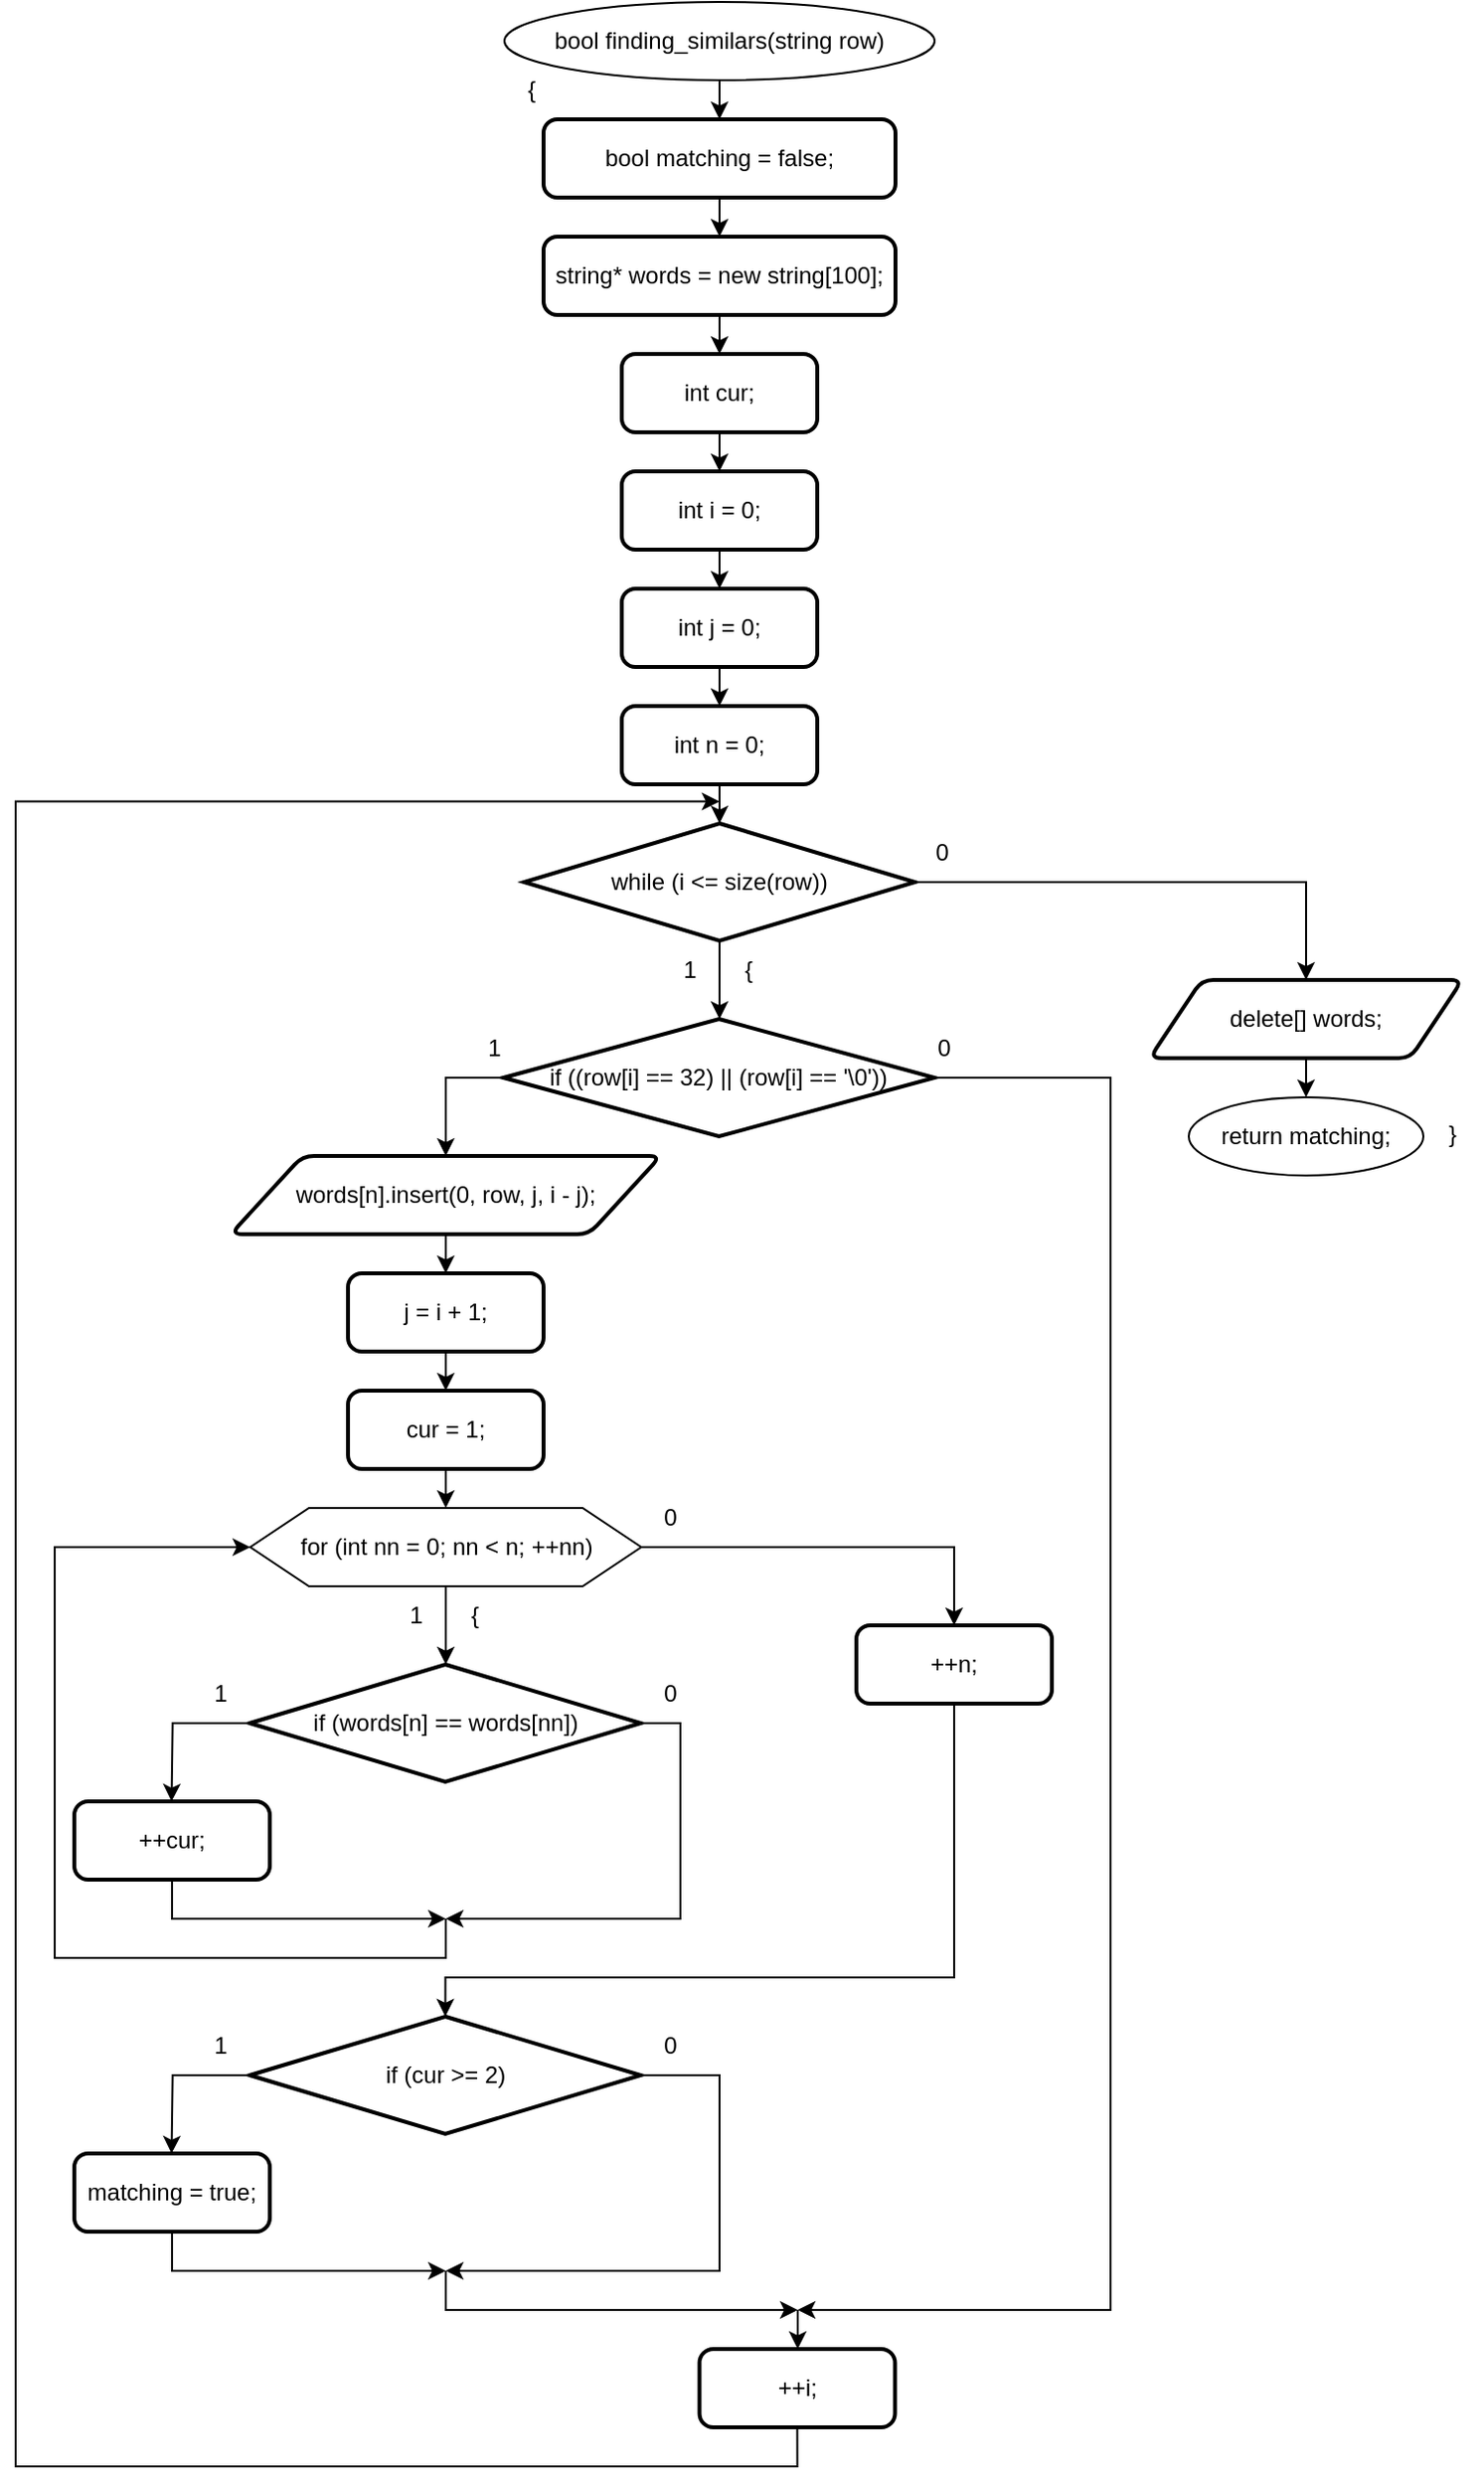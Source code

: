 <mxfile version="23.1.5" type="device">
  <diagram name="Страница — 1" id="hWGT4BdKTBJzE0HorKUL">
    <mxGraphModel dx="1095" dy="1285" grid="1" gridSize="10" guides="1" tooltips="1" connect="1" arrows="1" fold="1" page="1" pageScale="1" pageWidth="827" pageHeight="1169" math="0" shadow="0">
      <root>
        <mxCell id="0" />
        <mxCell id="1" parent="0" />
        <mxCell id="x2tvGu-vx3yb6WhZjUYL-2" style="edgeStyle=orthogonalEdgeStyle;rounded=0;orthogonalLoop=1;jettySize=auto;html=1;exitX=0.5;exitY=1;exitDx=0;exitDy=0;" edge="1" parent="1" source="x2tvGu-vx3yb6WhZjUYL-1" target="x2tvGu-vx3yb6WhZjUYL-3">
          <mxGeometry relative="1" as="geometry">
            <mxPoint x="380" y="100" as="targetPoint" />
          </mxGeometry>
        </mxCell>
        <mxCell id="x2tvGu-vx3yb6WhZjUYL-1" value="bool finding_similars(string row)" style="ellipse;whiteSpace=wrap;html=1;" vertex="1" parent="1">
          <mxGeometry x="270" y="20" width="220" height="40" as="geometry" />
        </mxCell>
        <mxCell id="x2tvGu-vx3yb6WhZjUYL-5" value="" style="edgeStyle=orthogonalEdgeStyle;rounded=0;orthogonalLoop=1;jettySize=auto;html=1;" edge="1" parent="1" source="x2tvGu-vx3yb6WhZjUYL-3" target="x2tvGu-vx3yb6WhZjUYL-4">
          <mxGeometry relative="1" as="geometry" />
        </mxCell>
        <mxCell id="x2tvGu-vx3yb6WhZjUYL-3" value="bool matching = false;" style="rounded=1;whiteSpace=wrap;html=1;absoluteArcSize=1;arcSize=14;strokeWidth=2;" vertex="1" parent="1">
          <mxGeometry x="290" y="80" width="180" height="40" as="geometry" />
        </mxCell>
        <mxCell id="x2tvGu-vx3yb6WhZjUYL-6" style="edgeStyle=orthogonalEdgeStyle;rounded=0;orthogonalLoop=1;jettySize=auto;html=1;exitX=0.5;exitY=1;exitDx=0;exitDy=0;" edge="1" parent="1" source="x2tvGu-vx3yb6WhZjUYL-4" target="x2tvGu-vx3yb6WhZjUYL-9">
          <mxGeometry relative="1" as="geometry">
            <mxPoint x="380" y="220" as="targetPoint" />
          </mxGeometry>
        </mxCell>
        <mxCell id="x2tvGu-vx3yb6WhZjUYL-4" value="string* words = new string[100];" style="rounded=1;whiteSpace=wrap;html=1;absoluteArcSize=1;arcSize=14;strokeWidth=2;" vertex="1" parent="1">
          <mxGeometry x="290" y="140" width="180" height="40" as="geometry" />
        </mxCell>
        <mxCell id="x2tvGu-vx3yb6WhZjUYL-10" style="edgeStyle=orthogonalEdgeStyle;rounded=0;orthogonalLoop=1;jettySize=auto;html=1;exitX=0.5;exitY=1;exitDx=0;exitDy=0;" edge="1" parent="1" source="x2tvGu-vx3yb6WhZjUYL-9" target="x2tvGu-vx3yb6WhZjUYL-11">
          <mxGeometry relative="1" as="geometry">
            <mxPoint x="380" y="270" as="targetPoint" />
          </mxGeometry>
        </mxCell>
        <mxCell id="x2tvGu-vx3yb6WhZjUYL-9" value="int cur;" style="rounded=1;whiteSpace=wrap;html=1;absoluteArcSize=1;arcSize=14;strokeWidth=2;" vertex="1" parent="1">
          <mxGeometry x="330" y="200" width="100" height="40" as="geometry" />
        </mxCell>
        <mxCell id="x2tvGu-vx3yb6WhZjUYL-12" style="edgeStyle=orthogonalEdgeStyle;rounded=0;orthogonalLoop=1;jettySize=auto;html=1;exitX=0.5;exitY=1;exitDx=0;exitDy=0;" edge="1" parent="1" source="x2tvGu-vx3yb6WhZjUYL-11" target="x2tvGu-vx3yb6WhZjUYL-13">
          <mxGeometry relative="1" as="geometry">
            <mxPoint x="380" y="340" as="targetPoint" />
          </mxGeometry>
        </mxCell>
        <mxCell id="x2tvGu-vx3yb6WhZjUYL-11" value="int i = 0;" style="rounded=1;whiteSpace=wrap;html=1;absoluteArcSize=1;arcSize=14;strokeWidth=2;" vertex="1" parent="1">
          <mxGeometry x="330" y="260" width="100" height="40" as="geometry" />
        </mxCell>
        <mxCell id="x2tvGu-vx3yb6WhZjUYL-14" style="edgeStyle=orthogonalEdgeStyle;rounded=0;orthogonalLoop=1;jettySize=auto;html=1;exitX=0.5;exitY=1;exitDx=0;exitDy=0;" edge="1" parent="1" source="x2tvGu-vx3yb6WhZjUYL-13" target="x2tvGu-vx3yb6WhZjUYL-15">
          <mxGeometry relative="1" as="geometry">
            <mxPoint x="380" y="400" as="targetPoint" />
          </mxGeometry>
        </mxCell>
        <mxCell id="x2tvGu-vx3yb6WhZjUYL-13" value="int j = 0;" style="rounded=1;whiteSpace=wrap;html=1;absoluteArcSize=1;arcSize=14;strokeWidth=2;" vertex="1" parent="1">
          <mxGeometry x="330" y="320" width="100" height="40" as="geometry" />
        </mxCell>
        <mxCell id="x2tvGu-vx3yb6WhZjUYL-16" style="edgeStyle=orthogonalEdgeStyle;rounded=0;orthogonalLoop=1;jettySize=auto;html=1;exitX=0.5;exitY=1;exitDx=0;exitDy=0;" edge="1" parent="1" source="x2tvGu-vx3yb6WhZjUYL-15">
          <mxGeometry relative="1" as="geometry">
            <mxPoint x="380" y="440" as="targetPoint" />
          </mxGeometry>
        </mxCell>
        <mxCell id="x2tvGu-vx3yb6WhZjUYL-15" value="int n = 0;" style="rounded=1;whiteSpace=wrap;html=1;absoluteArcSize=1;arcSize=14;strokeWidth=2;" vertex="1" parent="1">
          <mxGeometry x="330" y="380" width="100" height="40" as="geometry" />
        </mxCell>
        <mxCell id="x2tvGu-vx3yb6WhZjUYL-17" style="edgeStyle=orthogonalEdgeStyle;rounded=0;orthogonalLoop=1;jettySize=auto;html=1;exitX=1;exitY=0.5;exitDx=0;exitDy=0;exitPerimeter=0;" edge="1" source="x2tvGu-vx3yb6WhZjUYL-19" parent="1" target="x2tvGu-vx3yb6WhZjUYL-62">
          <mxGeometry relative="1" as="geometry">
            <mxPoint x="680" y="540" as="targetPoint" />
            <Array as="points">
              <mxPoint x="680" y="470" />
              <mxPoint x="680" y="540" />
            </Array>
          </mxGeometry>
        </mxCell>
        <mxCell id="x2tvGu-vx3yb6WhZjUYL-18" style="edgeStyle=orthogonalEdgeStyle;rounded=0;orthogonalLoop=1;jettySize=auto;html=1;exitX=0.5;exitY=1;exitDx=0;exitDy=0;exitPerimeter=0;" edge="1" source="x2tvGu-vx3yb6WhZjUYL-19" parent="1">
          <mxGeometry relative="1" as="geometry">
            <mxPoint x="380" y="540" as="targetPoint" />
          </mxGeometry>
        </mxCell>
        <mxCell id="x2tvGu-vx3yb6WhZjUYL-19" value="while (i &amp;lt;= size(row))" style="strokeWidth=2;html=1;shape=mxgraph.flowchart.decision;whiteSpace=wrap;" vertex="1" parent="1">
          <mxGeometry x="280" y="440" width="200" height="60" as="geometry" />
        </mxCell>
        <mxCell id="x2tvGu-vx3yb6WhZjUYL-20" value="1" style="text;html=1;strokeColor=none;fillColor=none;align=center;verticalAlign=middle;whiteSpace=wrap;rounded=0;" vertex="1" parent="1">
          <mxGeometry x="350" y="500" width="30" height="30" as="geometry" />
        </mxCell>
        <mxCell id="x2tvGu-vx3yb6WhZjUYL-21" value="0" style="text;html=1;strokeColor=none;fillColor=none;align=center;verticalAlign=middle;whiteSpace=wrap;rounded=0;" vertex="1" parent="1">
          <mxGeometry x="479.29" y="440" width="30" height="30" as="geometry" />
        </mxCell>
        <mxCell id="x2tvGu-vx3yb6WhZjUYL-22" value="{" style="text;html=1;strokeColor=none;fillColor=none;align=center;verticalAlign=middle;whiteSpace=wrap;rounded=0;" vertex="1" parent="1">
          <mxGeometry x="380" y="500" width="30" height="30" as="geometry" />
        </mxCell>
        <mxCell id="x2tvGu-vx3yb6WhZjUYL-24" style="edgeStyle=orthogonalEdgeStyle;rounded=0;orthogonalLoop=1;jettySize=auto;html=1;exitX=0.5;exitY=1;exitDx=0;exitDy=0;" edge="1" parent="1" source="x2tvGu-vx3yb6WhZjUYL-23" target="x2tvGu-vx3yb6WhZjUYL-25">
          <mxGeometry relative="1" as="geometry">
            <mxPoint x="240" y="690" as="targetPoint" />
          </mxGeometry>
        </mxCell>
        <mxCell id="x2tvGu-vx3yb6WhZjUYL-23" value="words[n].insert(0, row, j, i - j);" style="shape=parallelogram;html=1;strokeWidth=2;perimeter=parallelogramPerimeter;whiteSpace=wrap;rounded=1;arcSize=12;size=0.167;" vertex="1" parent="1">
          <mxGeometry x="130" y="610" width="220" height="40" as="geometry" />
        </mxCell>
        <mxCell id="x2tvGu-vx3yb6WhZjUYL-26" style="edgeStyle=orthogonalEdgeStyle;rounded=0;orthogonalLoop=1;jettySize=auto;html=1;exitX=0.5;exitY=1;exitDx=0;exitDy=0;" edge="1" parent="1" source="x2tvGu-vx3yb6WhZjUYL-25" target="x2tvGu-vx3yb6WhZjUYL-27">
          <mxGeometry relative="1" as="geometry">
            <mxPoint x="240" y="750" as="targetPoint" />
          </mxGeometry>
        </mxCell>
        <mxCell id="x2tvGu-vx3yb6WhZjUYL-25" value="j = i + 1;" style="rounded=1;whiteSpace=wrap;html=1;absoluteArcSize=1;arcSize=14;strokeWidth=2;" vertex="1" parent="1">
          <mxGeometry x="190" y="670" width="100" height="40" as="geometry" />
        </mxCell>
        <mxCell id="x2tvGu-vx3yb6WhZjUYL-28" style="edgeStyle=orthogonalEdgeStyle;rounded=0;orthogonalLoop=1;jettySize=auto;html=1;exitX=0.5;exitY=1;exitDx=0;exitDy=0;" edge="1" parent="1" source="x2tvGu-vx3yb6WhZjUYL-27">
          <mxGeometry relative="1" as="geometry">
            <mxPoint x="240" y="790" as="targetPoint" />
          </mxGeometry>
        </mxCell>
        <mxCell id="x2tvGu-vx3yb6WhZjUYL-27" value="cur = 1;" style="rounded=1;whiteSpace=wrap;html=1;absoluteArcSize=1;arcSize=14;strokeWidth=2;" vertex="1" parent="1">
          <mxGeometry x="190" y="730" width="100" height="40" as="geometry" />
        </mxCell>
        <mxCell id="x2tvGu-vx3yb6WhZjUYL-29" style="edgeStyle=orthogonalEdgeStyle;rounded=0;orthogonalLoop=1;jettySize=auto;html=1;exitX=0.5;exitY=1;exitDx=0;exitDy=0;" edge="1" source="x2tvGu-vx3yb6WhZjUYL-31" parent="1">
          <mxGeometry relative="1" as="geometry">
            <mxPoint x="240" y="870" as="targetPoint" />
          </mxGeometry>
        </mxCell>
        <mxCell id="x2tvGu-vx3yb6WhZjUYL-30" style="edgeStyle=orthogonalEdgeStyle;rounded=0;orthogonalLoop=1;jettySize=auto;html=1;exitX=1;exitY=0.5;exitDx=0;exitDy=0;entryX=0.5;entryY=0;entryDx=0;entryDy=0;" edge="1" source="x2tvGu-vx3yb6WhZjUYL-31" parent="1" target="x2tvGu-vx3yb6WhZjUYL-43">
          <mxGeometry relative="1" as="geometry">
            <mxPoint x="420" y="830" as="targetPoint" />
            <Array as="points">
              <mxPoint x="500" y="810" />
            </Array>
          </mxGeometry>
        </mxCell>
        <mxCell id="x2tvGu-vx3yb6WhZjUYL-31" value="for (int nn = 0; nn &amp;lt; n; ++nn)" style="verticalLabelPosition=middle;verticalAlign=middle;html=1;shape=hexagon;perimeter=hexagonPerimeter2;arcSize=6;size=0.15;labelPosition=center;align=center;" vertex="1" parent="1">
          <mxGeometry x="140" y="790" width="200" height="40" as="geometry" />
        </mxCell>
        <mxCell id="x2tvGu-vx3yb6WhZjUYL-32" value="1" style="text;html=1;strokeColor=none;fillColor=none;align=center;verticalAlign=middle;whiteSpace=wrap;rounded=0;" vertex="1" parent="1">
          <mxGeometry x="210" y="830" width="30" height="30" as="geometry" />
        </mxCell>
        <mxCell id="x2tvGu-vx3yb6WhZjUYL-33" value="{" style="text;html=1;strokeColor=none;fillColor=none;align=center;verticalAlign=middle;whiteSpace=wrap;rounded=0;" vertex="1" parent="1">
          <mxGeometry x="240" y="830" width="30" height="30" as="geometry" />
        </mxCell>
        <mxCell id="x2tvGu-vx3yb6WhZjUYL-34" value="0" style="text;html=1;strokeColor=none;fillColor=none;align=center;verticalAlign=middle;whiteSpace=wrap;rounded=0;" vertex="1" parent="1">
          <mxGeometry x="340" y="780" width="30" height="30" as="geometry" />
        </mxCell>
        <mxCell id="x2tvGu-vx3yb6WhZjUYL-35" style="edgeStyle=orthogonalEdgeStyle;rounded=0;orthogonalLoop=1;jettySize=auto;html=1;exitX=0;exitY=0.5;exitDx=0;exitDy=0;exitPerimeter=0;" edge="1" source="x2tvGu-vx3yb6WhZjUYL-37" parent="1">
          <mxGeometry relative="1" as="geometry">
            <mxPoint x="99.76" y="940" as="targetPoint" />
          </mxGeometry>
        </mxCell>
        <mxCell id="x2tvGu-vx3yb6WhZjUYL-36" style="edgeStyle=orthogonalEdgeStyle;rounded=0;orthogonalLoop=1;jettySize=auto;html=1;exitX=1;exitY=0.5;exitDx=0;exitDy=0;exitPerimeter=0;" edge="1" source="x2tvGu-vx3yb6WhZjUYL-37" parent="1">
          <mxGeometry relative="1" as="geometry">
            <mxPoint x="240" y="1000" as="targetPoint" />
            <Array as="points">
              <mxPoint x="360" y="900" />
              <mxPoint x="360" y="1000" />
            </Array>
          </mxGeometry>
        </mxCell>
        <mxCell id="x2tvGu-vx3yb6WhZjUYL-37" value="if (words[n] == words[nn])" style="strokeWidth=2;html=1;shape=mxgraph.flowchart.decision;whiteSpace=wrap;" vertex="1" parent="1">
          <mxGeometry x="139.76" y="870" width="200" height="60" as="geometry" />
        </mxCell>
        <mxCell id="x2tvGu-vx3yb6WhZjUYL-38" value="1" style="text;html=1;strokeColor=none;fillColor=none;align=center;verticalAlign=middle;whiteSpace=wrap;rounded=0;" vertex="1" parent="1">
          <mxGeometry x="109.76" y="870" width="30" height="30" as="geometry" />
        </mxCell>
        <mxCell id="x2tvGu-vx3yb6WhZjUYL-39" value="0" style="text;html=1;strokeColor=none;fillColor=none;align=center;verticalAlign=middle;whiteSpace=wrap;rounded=0;" vertex="1" parent="1">
          <mxGeometry x="339.76" y="870" width="30" height="30" as="geometry" />
        </mxCell>
        <mxCell id="x2tvGu-vx3yb6WhZjUYL-41" style="edgeStyle=orthogonalEdgeStyle;rounded=0;orthogonalLoop=1;jettySize=auto;html=1;exitX=0.5;exitY=1;exitDx=0;exitDy=0;" edge="1" parent="1" source="x2tvGu-vx3yb6WhZjUYL-40">
          <mxGeometry relative="1" as="geometry">
            <mxPoint x="240" y="1000" as="targetPoint" />
            <Array as="points">
              <mxPoint x="100" y="1000" />
            </Array>
          </mxGeometry>
        </mxCell>
        <mxCell id="x2tvGu-vx3yb6WhZjUYL-40" value="++cur;" style="rounded=1;whiteSpace=wrap;html=1;absoluteArcSize=1;arcSize=14;strokeWidth=2;" vertex="1" parent="1">
          <mxGeometry x="50" y="940" width="100" height="40" as="geometry" />
        </mxCell>
        <mxCell id="x2tvGu-vx3yb6WhZjUYL-42" value="" style="endArrow=classic;html=1;rounded=0;entryX=0;entryY=0.5;entryDx=0;entryDy=0;" edge="1" parent="1" target="x2tvGu-vx3yb6WhZjUYL-31">
          <mxGeometry width="50" height="50" relative="1" as="geometry">
            <mxPoint x="240" y="1000" as="sourcePoint" />
            <mxPoint x="320.59" y="920" as="targetPoint" />
            <Array as="points">
              <mxPoint x="240" y="1020" />
              <mxPoint x="40" y="1020" />
              <mxPoint x="40" y="810" />
            </Array>
          </mxGeometry>
        </mxCell>
        <mxCell id="x2tvGu-vx3yb6WhZjUYL-44" style="edgeStyle=orthogonalEdgeStyle;rounded=0;orthogonalLoop=1;jettySize=auto;html=1;exitX=0.5;exitY=1;exitDx=0;exitDy=0;entryX=0.5;entryY=0;entryDx=0;entryDy=0;entryPerimeter=0;" edge="1" parent="1" source="x2tvGu-vx3yb6WhZjUYL-43" target="x2tvGu-vx3yb6WhZjUYL-47">
          <mxGeometry relative="1" as="geometry">
            <mxPoint x="500.13" y="910" as="targetPoint" />
            <Array as="points">
              <mxPoint x="500" y="1030" />
              <mxPoint x="240" y="1030" />
            </Array>
          </mxGeometry>
        </mxCell>
        <mxCell id="x2tvGu-vx3yb6WhZjUYL-43" value="++n;" style="rounded=1;whiteSpace=wrap;html=1;absoluteArcSize=1;arcSize=14;strokeWidth=2;" vertex="1" parent="1">
          <mxGeometry x="450" y="850.0" width="100" height="40" as="geometry" />
        </mxCell>
        <mxCell id="x2tvGu-vx3yb6WhZjUYL-45" style="edgeStyle=orthogonalEdgeStyle;rounded=0;orthogonalLoop=1;jettySize=auto;html=1;exitX=0;exitY=0.5;exitDx=0;exitDy=0;exitPerimeter=0;" edge="1" source="x2tvGu-vx3yb6WhZjUYL-47" parent="1">
          <mxGeometry relative="1" as="geometry">
            <mxPoint x="99.76" y="1120" as="targetPoint" />
          </mxGeometry>
        </mxCell>
        <mxCell id="x2tvGu-vx3yb6WhZjUYL-46" style="edgeStyle=orthogonalEdgeStyle;rounded=0;orthogonalLoop=1;jettySize=auto;html=1;exitX=1;exitY=0.5;exitDx=0;exitDy=0;exitPerimeter=0;" edge="1" source="x2tvGu-vx3yb6WhZjUYL-47" parent="1">
          <mxGeometry relative="1" as="geometry">
            <mxPoint x="240" y="1180" as="targetPoint" />
            <Array as="points">
              <mxPoint x="380" y="1080" />
              <mxPoint x="380" y="1180" />
              <mxPoint x="240" y="1180" />
            </Array>
          </mxGeometry>
        </mxCell>
        <mxCell id="x2tvGu-vx3yb6WhZjUYL-47" value="if (cur &amp;gt;= 2)" style="strokeWidth=2;html=1;shape=mxgraph.flowchart.decision;whiteSpace=wrap;" vertex="1" parent="1">
          <mxGeometry x="139.76" y="1050" width="200" height="60" as="geometry" />
        </mxCell>
        <mxCell id="x2tvGu-vx3yb6WhZjUYL-48" value="1" style="text;html=1;strokeColor=none;fillColor=none;align=center;verticalAlign=middle;whiteSpace=wrap;rounded=0;" vertex="1" parent="1">
          <mxGeometry x="109.76" y="1050" width="30" height="30" as="geometry" />
        </mxCell>
        <mxCell id="x2tvGu-vx3yb6WhZjUYL-49" value="0" style="text;html=1;strokeColor=none;fillColor=none;align=center;verticalAlign=middle;whiteSpace=wrap;rounded=0;" vertex="1" parent="1">
          <mxGeometry x="339.76" y="1050" width="30" height="30" as="geometry" />
        </mxCell>
        <mxCell id="x2tvGu-vx3yb6WhZjUYL-51" style="edgeStyle=orthogonalEdgeStyle;rounded=0;orthogonalLoop=1;jettySize=auto;html=1;exitX=0.5;exitY=1;exitDx=0;exitDy=0;" edge="1" parent="1" source="x2tvGu-vx3yb6WhZjUYL-50">
          <mxGeometry relative="1" as="geometry">
            <mxPoint x="240" y="1180.0" as="targetPoint" />
            <Array as="points">
              <mxPoint x="100" y="1180" />
            </Array>
          </mxGeometry>
        </mxCell>
        <mxCell id="x2tvGu-vx3yb6WhZjUYL-50" value="matching = true;" style="rounded=1;whiteSpace=wrap;html=1;absoluteArcSize=1;arcSize=14;strokeWidth=2;" vertex="1" parent="1">
          <mxGeometry x="50" y="1120" width="100" height="40" as="geometry" />
        </mxCell>
        <mxCell id="x2tvGu-vx3yb6WhZjUYL-52" value="" style="endArrow=classic;html=1;rounded=0;" edge="1" parent="1">
          <mxGeometry width="50" height="50" relative="1" as="geometry">
            <mxPoint x="240" y="1180" as="sourcePoint" />
            <mxPoint x="420" y="1200" as="targetPoint" />
            <Array as="points">
              <mxPoint x="240" y="1200" />
            </Array>
          </mxGeometry>
        </mxCell>
        <mxCell id="x2tvGu-vx3yb6WhZjUYL-53" style="edgeStyle=orthogonalEdgeStyle;rounded=0;orthogonalLoop=1;jettySize=auto;html=1;exitX=0;exitY=0.5;exitDx=0;exitDy=0;exitPerimeter=0;entryX=0.5;entryY=0;entryDx=0;entryDy=0;" edge="1" source="x2tvGu-vx3yb6WhZjUYL-55" parent="1" target="x2tvGu-vx3yb6WhZjUYL-23">
          <mxGeometry relative="1" as="geometry">
            <mxPoint x="239.73" y="610" as="targetPoint" />
          </mxGeometry>
        </mxCell>
        <mxCell id="x2tvGu-vx3yb6WhZjUYL-54" style="edgeStyle=orthogonalEdgeStyle;rounded=0;orthogonalLoop=1;jettySize=auto;html=1;exitX=1;exitY=0.5;exitDx=0;exitDy=0;exitPerimeter=0;" edge="1" source="x2tvGu-vx3yb6WhZjUYL-55" parent="1">
          <mxGeometry relative="1" as="geometry">
            <mxPoint x="420" y="1200" as="targetPoint" />
            <Array as="points">
              <mxPoint x="580" y="570" />
              <mxPoint x="580" y="1200" />
            </Array>
          </mxGeometry>
        </mxCell>
        <mxCell id="x2tvGu-vx3yb6WhZjUYL-55" value="if ((row[i] == 32) || (row[i] == &#39;\0&#39;))" style="strokeWidth=2;html=1;shape=mxgraph.flowchart.decision;whiteSpace=wrap;" vertex="1" parent="1">
          <mxGeometry x="269.46" y="540" width="220.54" height="60" as="geometry" />
        </mxCell>
        <mxCell id="x2tvGu-vx3yb6WhZjUYL-56" value="1" style="text;html=1;strokeColor=none;fillColor=none;align=center;verticalAlign=middle;whiteSpace=wrap;rounded=0;" vertex="1" parent="1">
          <mxGeometry x="249.73" y="540" width="30" height="30" as="geometry" />
        </mxCell>
        <mxCell id="x2tvGu-vx3yb6WhZjUYL-57" value="0" style="text;html=1;strokeColor=none;fillColor=none;align=center;verticalAlign=middle;whiteSpace=wrap;rounded=0;" vertex="1" parent="1">
          <mxGeometry x="479.73" y="540" width="30" height="30" as="geometry" />
        </mxCell>
        <mxCell id="x2tvGu-vx3yb6WhZjUYL-58" value="" style="endArrow=classic;html=1;rounded=0;" edge="1" parent="1">
          <mxGeometry width="50" height="50" relative="1" as="geometry">
            <mxPoint x="420" y="1200" as="sourcePoint" />
            <mxPoint x="420" y="1220" as="targetPoint" />
            <Array as="points">
              <mxPoint x="420" y="1220" />
            </Array>
          </mxGeometry>
        </mxCell>
        <mxCell id="x2tvGu-vx3yb6WhZjUYL-61" style="edgeStyle=orthogonalEdgeStyle;rounded=0;orthogonalLoop=1;jettySize=auto;html=1;exitX=0.5;exitY=1;exitDx=0;exitDy=0;" edge="1" parent="1" source="x2tvGu-vx3yb6WhZjUYL-60">
          <mxGeometry relative="1" as="geometry">
            <mxPoint x="380" y="428.75" as="targetPoint" />
            <Array as="points">
              <mxPoint x="420" y="1280" />
              <mxPoint x="20" y="1280" />
              <mxPoint x="20" y="429" />
            </Array>
          </mxGeometry>
        </mxCell>
        <mxCell id="x2tvGu-vx3yb6WhZjUYL-60" value="++i;" style="rounded=1;whiteSpace=wrap;html=1;absoluteArcSize=1;arcSize=14;strokeWidth=2;" vertex="1" parent="1">
          <mxGeometry x="369.76" y="1220" width="100" height="40" as="geometry" />
        </mxCell>
        <mxCell id="x2tvGu-vx3yb6WhZjUYL-63" style="edgeStyle=orthogonalEdgeStyle;rounded=0;orthogonalLoop=1;jettySize=auto;html=1;exitX=0.5;exitY=1;exitDx=0;exitDy=0;" edge="1" parent="1" source="x2tvGu-vx3yb6WhZjUYL-62">
          <mxGeometry relative="1" as="geometry">
            <mxPoint x="680" y="580" as="targetPoint" />
          </mxGeometry>
        </mxCell>
        <mxCell id="x2tvGu-vx3yb6WhZjUYL-62" value="delete[] words;" style="shape=parallelogram;html=1;strokeWidth=2;perimeter=parallelogramPerimeter;whiteSpace=wrap;rounded=1;arcSize=12;size=0.167;" vertex="1" parent="1">
          <mxGeometry x="600" y="520" width="160" height="40" as="geometry" />
        </mxCell>
        <mxCell id="x2tvGu-vx3yb6WhZjUYL-64" value="return matching;" style="ellipse;whiteSpace=wrap;html=1;" vertex="1" parent="1">
          <mxGeometry x="620" y="580" width="120" height="40" as="geometry" />
        </mxCell>
        <mxCell id="x2tvGu-vx3yb6WhZjUYL-66" value="}" style="text;html=1;strokeColor=none;fillColor=none;align=center;verticalAlign=middle;whiteSpace=wrap;rounded=0;" vertex="1" parent="1">
          <mxGeometry x="740" y="584" width="30" height="30" as="geometry" />
        </mxCell>
        <mxCell id="x2tvGu-vx3yb6WhZjUYL-67" value="{" style="text;html=1;strokeColor=none;fillColor=none;align=center;verticalAlign=middle;whiteSpace=wrap;rounded=0;" vertex="1" parent="1">
          <mxGeometry x="269.46" y="50" width="30" height="30" as="geometry" />
        </mxCell>
      </root>
    </mxGraphModel>
  </diagram>
</mxfile>
